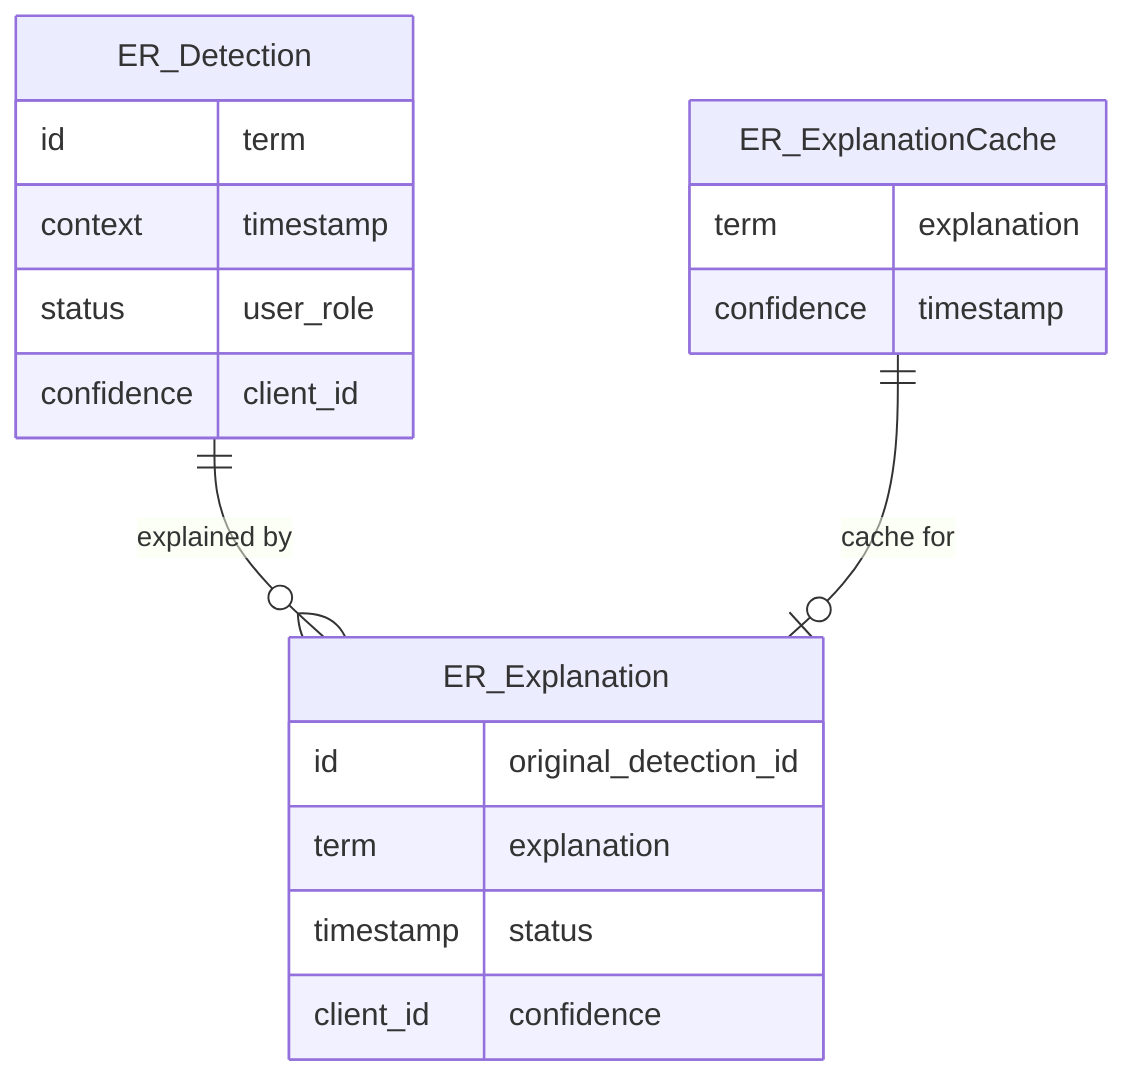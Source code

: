 %% Technical ER Diagram: Queue File Schemas
%% Context: See CONTEXT.md for full schema definitions and sample records

erDiagram
    ER_Detection {
        id
        term
        context
        timestamp
        status
        user_role
        confidence
        client_id
    }
    ER_Explanation {
        id
        original_detection_id
        term
        explanation
        timestamp
        status
        client_id
        confidence
    }
    ER_ExplanationCache {
        term
        explanation
        confidence
        timestamp
    }
    ER_Detection ||--o{ ER_Explanation : "explained by"
    ER_ExplanationCache ||--o| ER_Explanation : "cache for"

%% Sample record (Detection)
%% {
%%   "id": "det_...",
%%   "term": "neural network",
%%   "context": "The speaker is discussing a neural network.",
%%   "timestamp": 1678886400.0,
%%   "status": "pending",
%%   "user_role": "student",
%%   "confidence": 0.95,
%%   "client_id": "stt_client_..."
%% }

%% Sample record (Explanation)
%% {
%%   "id": "exp_...",
%%   "original_detection_id": "det_...",
%%   "term": "neural network",
%%   "explanation": "A neural network is a series of algorithms...",
%%   "timestamp": 1678886401.0,
%%   "status": "ready_for_delivery",
%%   "client_id": "stt_client_...",
%%   "confidence": 0.95
%% }

%% Sample record (Cache)
%% {
%%   "term": "neural network",
%%   "explanation": "A neural network is a series of algorithms...",
%%   "confidence": 0.95,
%%   "timestamp": 1678886401.0
%% }